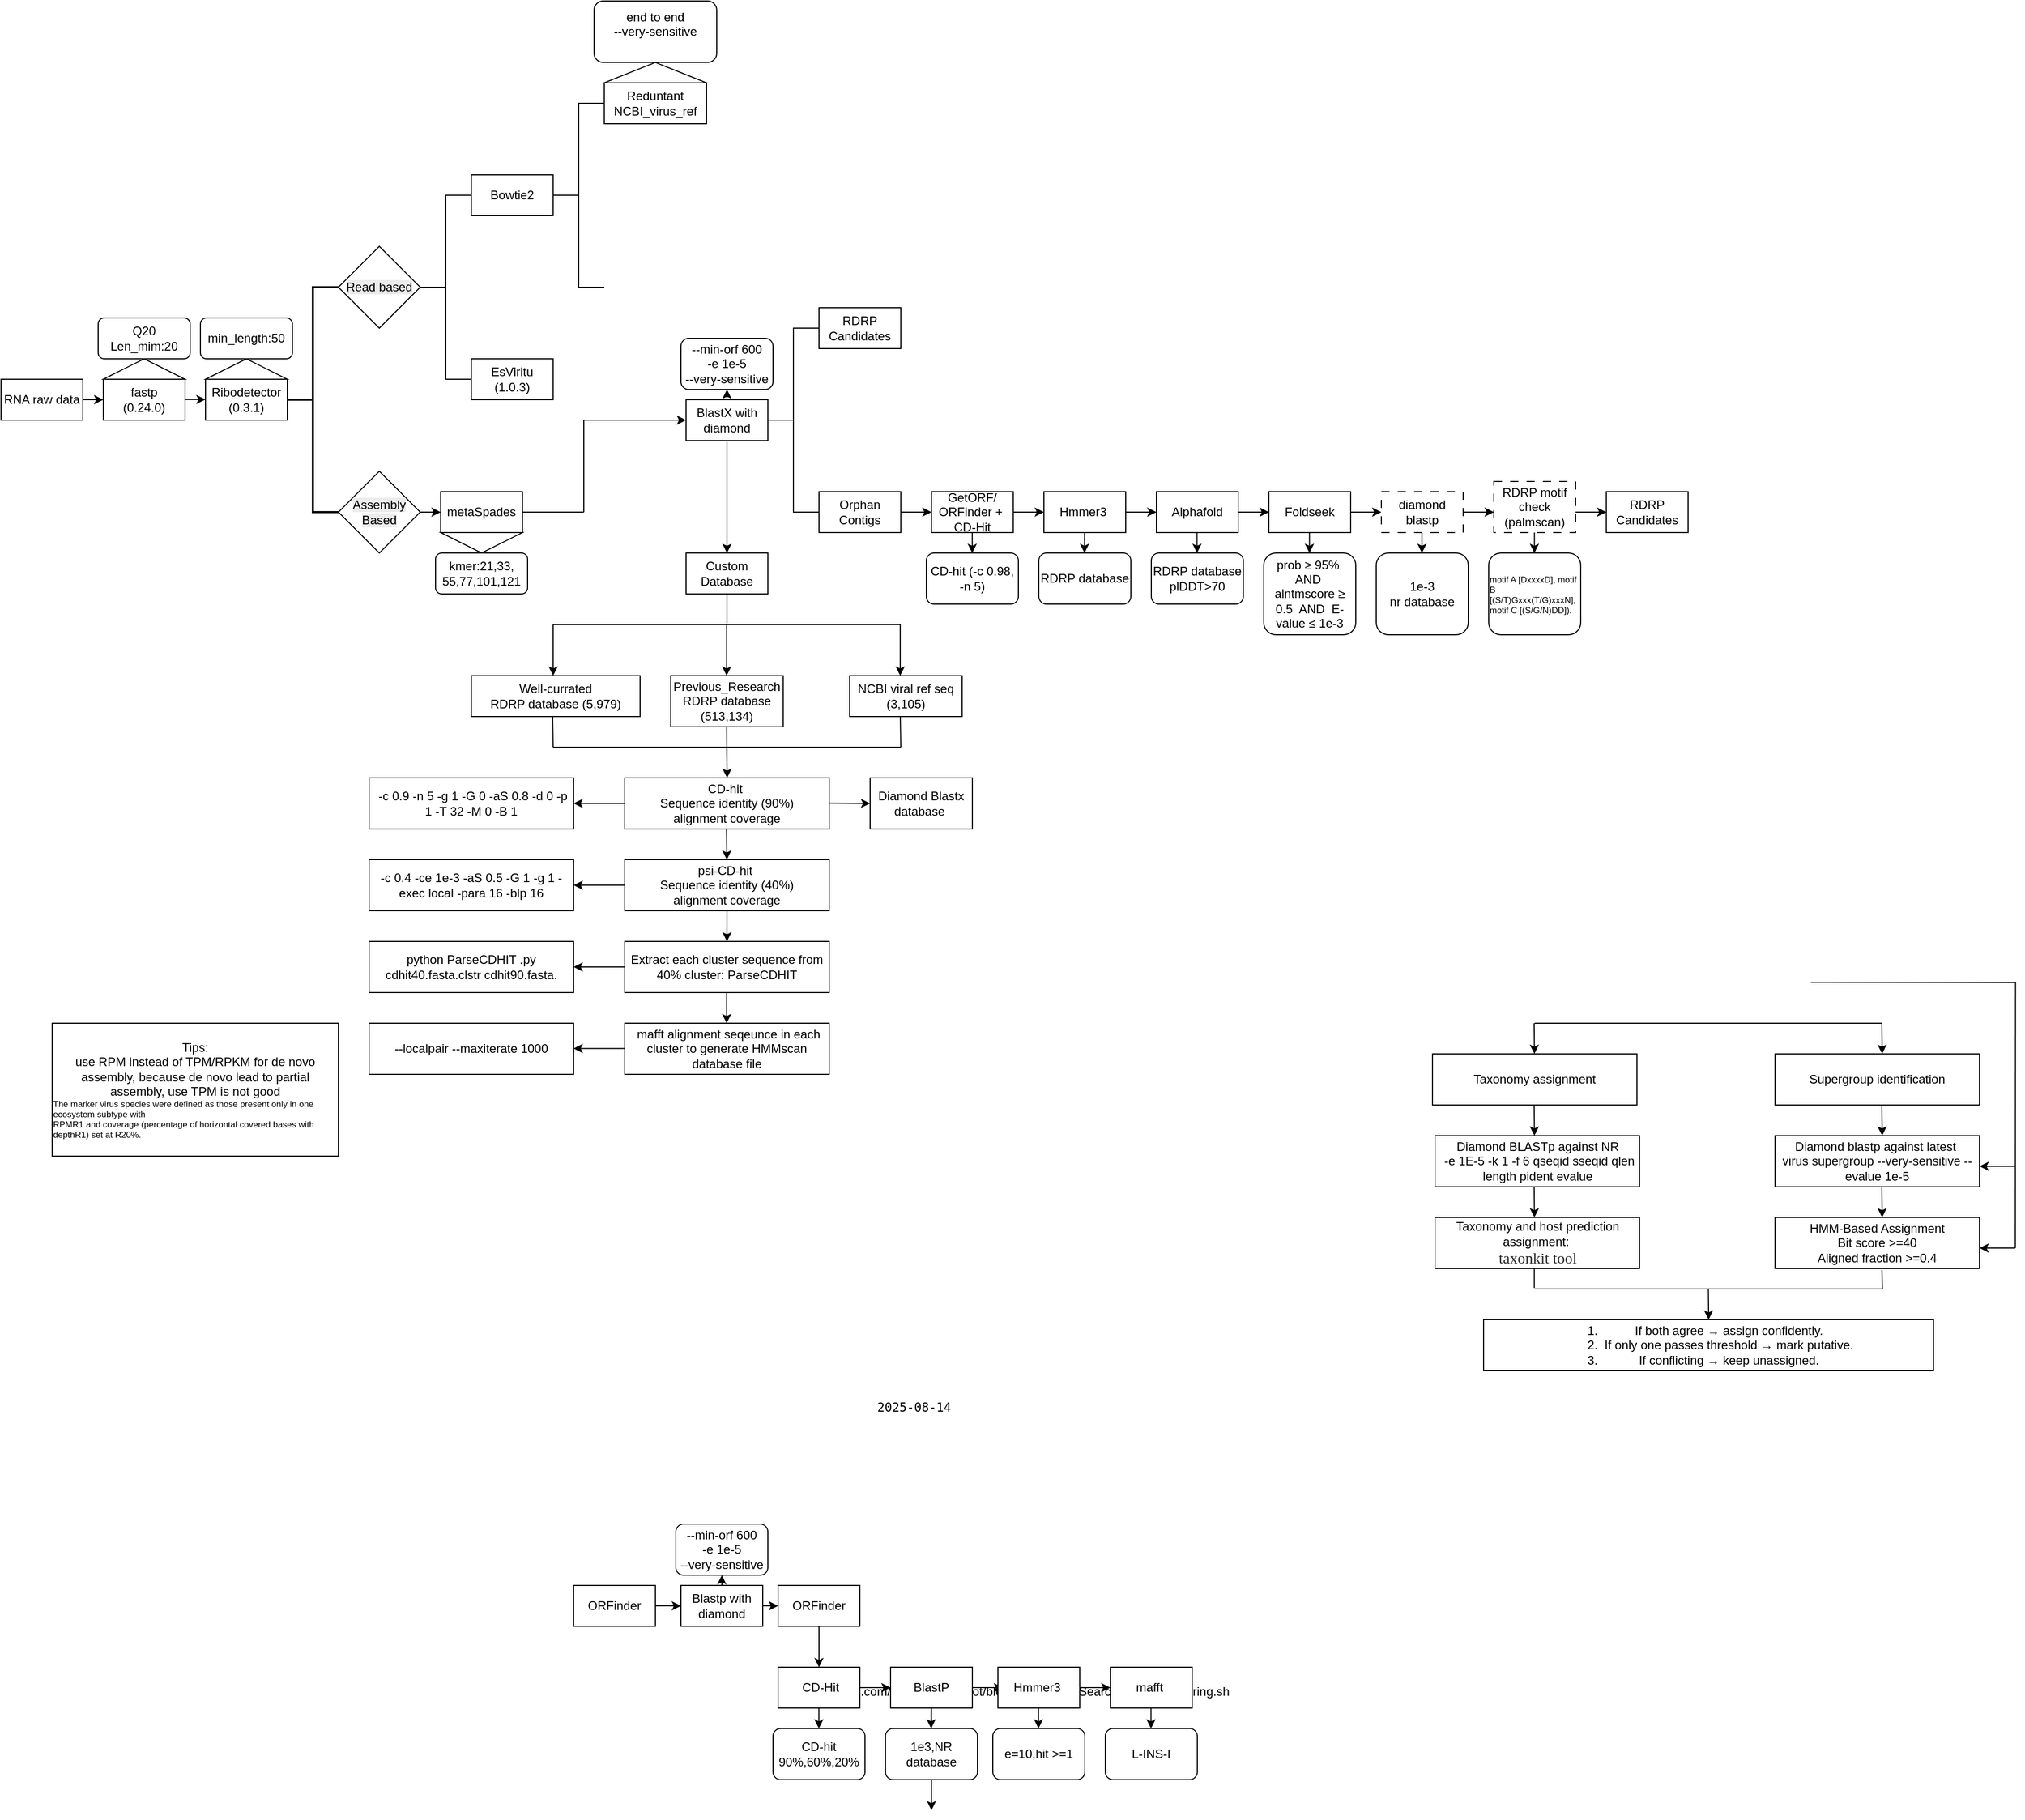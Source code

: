 <mxfile version="28.1.0">
  <diagram name="Page-1" id="d5VSCIzbNMDESyZ41HRd">
    <mxGraphModel dx="895" dy="1552" grid="1" gridSize="10" guides="1" tooltips="1" connect="1" arrows="1" fold="1" page="1" pageScale="1" pageWidth="850" pageHeight="1100" math="0" shadow="0">
      <root>
        <mxCell id="0" />
        <mxCell id="1" parent="0" />
        <mxCell id="2hq1q1hE4ae5PyoyzUcr-1" value="RNA raw data" style="rounded=0;whiteSpace=wrap;html=1;" parent="1" vertex="1">
          <mxGeometry x="30" y="60" width="80" height="40" as="geometry" />
        </mxCell>
        <mxCell id="3U4D3AY32I1sPScVAuO_-1" value="fastp&lt;div&gt;(0.24.0)&lt;/div&gt;" style="rounded=0;whiteSpace=wrap;html=1;" parent="1" vertex="1">
          <mxGeometry x="130" y="60" width="80" height="40" as="geometry" />
        </mxCell>
        <mxCell id="3U4D3AY32I1sPScVAuO_-2" value="" style="endArrow=classic;html=1;rounded=0;exitX=1;exitY=0.5;exitDx=0;exitDy=0;entryX=0;entryY=0.5;entryDx=0;entryDy=0;" parent="1" source="2hq1q1hE4ae5PyoyzUcr-1" target="3U4D3AY32I1sPScVAuO_-1" edge="1">
          <mxGeometry width="50" height="50" relative="1" as="geometry">
            <mxPoint x="350" y="270" as="sourcePoint" />
            <mxPoint x="400" y="220" as="targetPoint" />
          </mxGeometry>
        </mxCell>
        <mxCell id="3U4D3AY32I1sPScVAuO_-4" value="&lt;span style=&quot;background-color: transparent; color: light-dark(rgb(0, 0, 0), rgb(255, 255, 255));&quot;&gt;Q20&lt;/span&gt;&lt;div&gt;Len_mim:20&lt;/div&gt;" style="rounded=1;whiteSpace=wrap;html=1;" parent="1" vertex="1">
          <mxGeometry x="125" width="90" height="40" as="geometry" />
        </mxCell>
        <mxCell id="3U4D3AY32I1sPScVAuO_-6" value="" style="triangle;whiteSpace=wrap;html=1;rotation=-90;" parent="1" vertex="1">
          <mxGeometry x="160" y="10" width="20" height="80" as="geometry" />
        </mxCell>
        <mxCell id="mpjd_PZbwG2OVMUTGQUJ-1" value="" style="endArrow=classic;html=1;rounded=0;exitX=1;exitY=0.5;exitDx=0;exitDy=0;entryX=0;entryY=0.5;entryDx=0;entryDy=0;" parent="1" edge="1">
          <mxGeometry width="50" height="50" relative="1" as="geometry">
            <mxPoint x="210" y="79.81" as="sourcePoint" />
            <mxPoint x="230" y="79.81" as="targetPoint" />
          </mxGeometry>
        </mxCell>
        <mxCell id="mpjd_PZbwG2OVMUTGQUJ-2" value="Ribodetector&lt;div&gt;(0.3.1)&lt;/div&gt;" style="rounded=0;whiteSpace=wrap;html=1;" parent="1" vertex="1">
          <mxGeometry x="230" y="60" width="80" height="40" as="geometry" />
        </mxCell>
        <mxCell id="mpjd_PZbwG2OVMUTGQUJ-3" value="min_length:50" style="rounded=1;whiteSpace=wrap;html=1;" parent="1" vertex="1">
          <mxGeometry x="225" width="90" height="40" as="geometry" />
        </mxCell>
        <mxCell id="mpjd_PZbwG2OVMUTGQUJ-4" value="" style="triangle;whiteSpace=wrap;html=1;rotation=-90;" parent="1" vertex="1">
          <mxGeometry x="260" y="10" width="20" height="80" as="geometry" />
        </mxCell>
        <mxCell id="mpjd_PZbwG2OVMUTGQUJ-28" value="" style="strokeWidth=2;html=1;shape=mxgraph.flowchart.annotation_2;align=left;labelPosition=right;pointerEvents=1;" parent="1" vertex="1">
          <mxGeometry x="310" y="-30" width="50" height="220" as="geometry" />
        </mxCell>
        <mxCell id="mpjd_PZbwG2OVMUTGQUJ-31" value="&lt;meta charset=&quot;utf-8&quot;&gt;&lt;span style=&quot;color: rgb(0, 0, 0); font-family: Helvetica; font-size: 12px; font-style: normal; font-variant-ligatures: normal; font-variant-caps: normal; font-weight: 400; letter-spacing: normal; orphans: 2; text-align: center; text-indent: 0px; text-transform: none; widows: 2; word-spacing: 0px; -webkit-text-stroke-width: 0px; white-space: normal; background-color: rgb(236, 236, 236); text-decoration-thickness: initial; text-decoration-style: initial; text-decoration-color: initial; display: inline !important; float: none;&quot;&gt;Read based&lt;/span&gt;" style="rhombus;whiteSpace=wrap;html=1;" parent="1" vertex="1">
          <mxGeometry x="360" y="-70" width="80" height="80" as="geometry" />
        </mxCell>
        <mxCell id="mpjd_PZbwG2OVMUTGQUJ-32" value="EsViritu&lt;div&gt;(1.0.3)&lt;/div&gt;" style="rounded=0;whiteSpace=wrap;html=1;" parent="1" vertex="1">
          <mxGeometry x="490" y="40" width="80" height="40" as="geometry" />
        </mxCell>
        <mxCell id="mpjd_PZbwG2OVMUTGQUJ-35" value="" style="strokeWidth=1;html=1;shape=mxgraph.flowchart.annotation_2;align=left;labelPosition=right;pointerEvents=1;" parent="1" vertex="1">
          <mxGeometry x="440" y="-120" width="50" height="180" as="geometry" />
        </mxCell>
        <mxCell id="mpjd_PZbwG2OVMUTGQUJ-36" value="Bowtie2" style="rounded=0;whiteSpace=wrap;html=1;" parent="1" vertex="1">
          <mxGeometry x="490" y="-140" width="80" height="40" as="geometry" />
        </mxCell>
        <mxCell id="mpjd_PZbwG2OVMUTGQUJ-37" value="&lt;div&gt;end to end&lt;/div&gt;--very-sensitive&lt;div&gt;&lt;br&gt;&lt;/div&gt;" style="rounded=1;whiteSpace=wrap;html=1;" parent="1" vertex="1">
          <mxGeometry x="610" y="-310" width="120" height="60" as="geometry" />
        </mxCell>
        <mxCell id="mpjd_PZbwG2OVMUTGQUJ-38" value="" style="triangle;whiteSpace=wrap;html=1;rotation=-90;" parent="1" vertex="1">
          <mxGeometry x="660" y="-290" width="20" height="100" as="geometry" />
        </mxCell>
        <mxCell id="mpjd_PZbwG2OVMUTGQUJ-39" value="" style="strokeWidth=1;html=1;shape=mxgraph.flowchart.annotation_2;align=left;labelPosition=right;pointerEvents=1;" parent="1" vertex="1">
          <mxGeometry x="570" y="-210" width="50" height="180" as="geometry" />
        </mxCell>
        <mxCell id="mpjd_PZbwG2OVMUTGQUJ-40" value="Reduntant&lt;div&gt;NCBI_virus_ref&lt;/div&gt;" style="rounded=0;whiteSpace=wrap;html=1;" parent="1" vertex="1">
          <mxGeometry x="620" y="-230" width="100" height="40" as="geometry" />
        </mxCell>
        <mxCell id="M1uCpGNBb0KluPalSdDA-1" value="&lt;span style=&quot;color: rgb(0, 0, 0); font-family: Helvetica; font-size: 12px; font-style: normal; font-variant-ligatures: normal; font-variant-caps: normal; font-weight: 400; letter-spacing: normal; orphans: 2; text-align: center; text-indent: 0px; text-transform: none; widows: 2; word-spacing: 0px; -webkit-text-stroke-width: 0px; white-space: normal; background-color: rgb(236, 236, 236); text-decoration-thickness: initial; text-decoration-style: initial; text-decoration-color: initial; float: none; display: inline !important;&quot;&gt;Assembly&lt;/span&gt;&lt;div&gt;&lt;span style=&quot;color: rgb(0, 0, 0); font-family: Helvetica; font-size: 12px; font-style: normal; font-variant-ligatures: normal; font-variant-caps: normal; font-weight: 400; letter-spacing: normal; orphans: 2; text-align: center; text-indent: 0px; text-transform: none; widows: 2; word-spacing: 0px; -webkit-text-stroke-width: 0px; white-space: normal; background-color: rgb(236, 236, 236); text-decoration-thickness: initial; text-decoration-style: initial; text-decoration-color: initial; float: none; display: inline !important;&quot;&gt;Based&lt;/span&gt;&lt;/div&gt;" style="rhombus;whiteSpace=wrap;html=1;" parent="1" vertex="1">
          <mxGeometry x="360" y="150" width="80" height="80" as="geometry" />
        </mxCell>
        <mxCell id="M1uCpGNBb0KluPalSdDA-2" value="metaSpades" style="rounded=0;whiteSpace=wrap;html=1;" parent="1" vertex="1">
          <mxGeometry x="460" y="170" width="80" height="40" as="geometry" />
        </mxCell>
        <mxCell id="M1uCpGNBb0KluPalSdDA-4" value="" style="endArrow=classic;html=1;rounded=0;exitX=1;exitY=0.5;exitDx=0;exitDy=0;entryX=0;entryY=0.5;entryDx=0;entryDy=0;" parent="1" edge="1">
          <mxGeometry width="50" height="50" relative="1" as="geometry">
            <mxPoint x="440" y="190" as="sourcePoint" />
            <mxPoint x="460" y="190" as="targetPoint" />
          </mxGeometry>
        </mxCell>
        <mxCell id="M1uCpGNBb0KluPalSdDA-5" value="kmer:21,33,&lt;div&gt;55,77,101,121&lt;/div&gt;" style="rounded=1;whiteSpace=wrap;html=1;" parent="1" vertex="1">
          <mxGeometry x="455" y="230" width="90" height="40" as="geometry" />
        </mxCell>
        <mxCell id="M1uCpGNBb0KluPalSdDA-6" value="" style="triangle;whiteSpace=wrap;html=1;rotation=90;" parent="1" vertex="1">
          <mxGeometry x="490" y="180" width="20" height="80" as="geometry" />
        </mxCell>
        <mxCell id="M1uCpGNBb0KluPalSdDA-15" value="" style="endArrow=classic;html=1;rounded=0;" parent="1" edge="1">
          <mxGeometry width="50" height="50" relative="1" as="geometry">
            <mxPoint x="600" y="100" as="sourcePoint" />
            <mxPoint x="700" y="100" as="targetPoint" />
          </mxGeometry>
        </mxCell>
        <mxCell id="M1uCpGNBb0KluPalSdDA-16" value="BlastX with diamond" style="rounded=0;whiteSpace=wrap;html=1;" parent="1" vertex="1">
          <mxGeometry x="700" y="80" width="80" height="40" as="geometry" />
        </mxCell>
        <mxCell id="M1uCpGNBb0KluPalSdDA-17" value="--min-orf 600&lt;div&gt;-e 1e-5&lt;/div&gt;&lt;div&gt;--very-sensitive&lt;/div&gt;" style="rounded=1;whiteSpace=wrap;html=1;" parent="1" vertex="1">
          <mxGeometry x="695" y="20" width="90" height="50" as="geometry" />
        </mxCell>
        <mxCell id="M1uCpGNBb0KluPalSdDA-18" value="" style="endArrow=classic;html=1;rounded=0;entryX=0.5;entryY=1;entryDx=0;entryDy=0;exitX=0.5;exitY=0;exitDx=0;exitDy=0;" parent="1" target="M1uCpGNBb0KluPalSdDA-17" edge="1">
          <mxGeometry width="50" height="50" relative="1" as="geometry">
            <mxPoint x="740" y="80" as="sourcePoint" />
            <mxPoint x="840" y="110" as="targetPoint" />
          </mxGeometry>
        </mxCell>
        <mxCell id="M1uCpGNBb0KluPalSdDA-23" value="" style="strokeWidth=1;html=1;shape=mxgraph.flowchart.annotation_2;align=left;labelPosition=right;pointerEvents=1;" parent="1" vertex="1">
          <mxGeometry x="780" y="10" width="50" height="180" as="geometry" />
        </mxCell>
        <mxCell id="M1uCpGNBb0KluPalSdDA-24" value="RDRP Candidates" style="rounded=0;whiteSpace=wrap;html=1;" parent="1" vertex="1">
          <mxGeometry x="830" y="-10" width="80" height="40" as="geometry" />
        </mxCell>
        <mxCell id="M1uCpGNBb0KluPalSdDA-25" value="Orphan Contigs" style="rounded=0;whiteSpace=wrap;html=1;" parent="1" vertex="1">
          <mxGeometry x="830" y="170" width="80" height="40" as="geometry" />
        </mxCell>
        <mxCell id="M1uCpGNBb0KluPalSdDA-27" value="" style="endArrow=classic;html=1;rounded=0;exitX=1;exitY=0.5;exitDx=0;exitDy=0;" parent="1" edge="1">
          <mxGeometry width="50" height="50" relative="1" as="geometry">
            <mxPoint x="910" y="190" as="sourcePoint" />
            <mxPoint x="940" y="190" as="targetPoint" />
          </mxGeometry>
        </mxCell>
        <mxCell id="0CakbcepppxWFJiGsruR-1" value="GetORF/&lt;div&gt;&lt;span style=&quot;background-color: transparent; color: light-dark(rgb(0, 0, 0), rgb(255, 255, 255));&quot;&gt;ORFinder +&amp;nbsp;&lt;/span&gt;&lt;div&gt;&lt;div&gt;CD-Hit&lt;/div&gt;&lt;/div&gt;&lt;/div&gt;" style="rounded=0;whiteSpace=wrap;html=1;" parent="1" vertex="1">
          <mxGeometry x="940" y="170" width="80" height="40" as="geometry" />
        </mxCell>
        <mxCell id="0CakbcepppxWFJiGsruR-3" value="CD-hit (-c 0.98, -n 5)" style="rounded=1;whiteSpace=wrap;html=1;" parent="1" vertex="1">
          <mxGeometry x="935" y="230" width="90" height="50" as="geometry" />
        </mxCell>
        <mxCell id="0CakbcepppxWFJiGsruR-4" value="" style="endArrow=classic;html=1;rounded=0;exitX=0.5;exitY=0;exitDx=0;exitDy=0;" parent="1" edge="1">
          <mxGeometry width="50" height="50" relative="1" as="geometry">
            <mxPoint x="979.88" y="210" as="sourcePoint" />
            <mxPoint x="979.88" y="230" as="targetPoint" />
          </mxGeometry>
        </mxCell>
        <mxCell id="0CakbcepppxWFJiGsruR-5" value="Hmmer3&amp;nbsp;" style="rounded=0;whiteSpace=wrap;html=1;" parent="1" vertex="1">
          <mxGeometry x="1050" y="170" width="80" height="40" as="geometry" />
        </mxCell>
        <mxCell id="0CakbcepppxWFJiGsruR-6" value="" style="endArrow=classic;html=1;rounded=0;exitX=1;exitY=0.5;exitDx=0;exitDy=0;" parent="1" edge="1">
          <mxGeometry width="50" height="50" relative="1" as="geometry">
            <mxPoint x="1020" y="190" as="sourcePoint" />
            <mxPoint x="1050" y="190" as="targetPoint" />
          </mxGeometry>
        </mxCell>
        <mxCell id="0CakbcepppxWFJiGsruR-7" value="" style="endArrow=classic;html=1;rounded=0;exitX=0.5;exitY=0;exitDx=0;exitDy=0;" parent="1" edge="1">
          <mxGeometry width="50" height="50" relative="1" as="geometry">
            <mxPoint x="1089.71" y="210" as="sourcePoint" />
            <mxPoint x="1089.71" y="230" as="targetPoint" />
          </mxGeometry>
        </mxCell>
        <mxCell id="0CakbcepppxWFJiGsruR-8" value="RDRP database" style="rounded=1;whiteSpace=wrap;html=1;" parent="1" vertex="1">
          <mxGeometry x="1045" y="230" width="90" height="50" as="geometry" />
        </mxCell>
        <mxCell id="0CakbcepppxWFJiGsruR-9" value="Alphafold" style="rounded=0;whiteSpace=wrap;html=1;" parent="1" vertex="1">
          <mxGeometry x="1160" y="170" width="80" height="40" as="geometry" />
        </mxCell>
        <mxCell id="0CakbcepppxWFJiGsruR-10" value="" style="endArrow=classic;html=1;rounded=0;exitX=1;exitY=0.5;exitDx=0;exitDy=0;" parent="1" edge="1">
          <mxGeometry width="50" height="50" relative="1" as="geometry">
            <mxPoint x="1130" y="190" as="sourcePoint" />
            <mxPoint x="1160" y="190" as="targetPoint" />
          </mxGeometry>
        </mxCell>
        <mxCell id="0CakbcepppxWFJiGsruR-11" value="" style="endArrow=classic;html=1;rounded=0;exitX=0.5;exitY=0;exitDx=0;exitDy=0;" parent="1" edge="1">
          <mxGeometry width="50" height="50" relative="1" as="geometry">
            <mxPoint x="1199.71" y="210" as="sourcePoint" />
            <mxPoint x="1199.71" y="230" as="targetPoint" />
          </mxGeometry>
        </mxCell>
        <mxCell id="0CakbcepppxWFJiGsruR-12" value="RDRP database&lt;div&gt;plDDT&amp;gt;70&lt;/div&gt;" style="rounded=1;whiteSpace=wrap;html=1;" parent="1" vertex="1">
          <mxGeometry x="1155" y="230" width="90" height="50" as="geometry" />
        </mxCell>
        <mxCell id="0CakbcepppxWFJiGsruR-13" value="" style="endArrow=classic;html=1;rounded=0;exitX=1;exitY=0.5;exitDx=0;exitDy=0;" parent="1" edge="1">
          <mxGeometry width="50" height="50" relative="1" as="geometry">
            <mxPoint x="1240" y="190" as="sourcePoint" />
            <mxPoint x="1270" y="190" as="targetPoint" />
          </mxGeometry>
        </mxCell>
        <mxCell id="0CakbcepppxWFJiGsruR-14" value="Foldseek" style="rounded=0;whiteSpace=wrap;html=1;" parent="1" vertex="1">
          <mxGeometry x="1270" y="170" width="80" height="40" as="geometry" />
        </mxCell>
        <mxCell id="0CakbcepppxWFJiGsruR-17" value="" style="endArrow=classic;html=1;rounded=0;exitX=0.5;exitY=0;exitDx=0;exitDy=0;" parent="1" edge="1">
          <mxGeometry width="50" height="50" relative="1" as="geometry">
            <mxPoint x="1309.71" y="210" as="sourcePoint" />
            <mxPoint x="1309.71" y="230" as="targetPoint" />
          </mxGeometry>
        </mxCell>
        <mxCell id="0CakbcepppxWFJiGsruR-18" value="&lt;span style=&quot;text-align: left;&quot;&gt;prob ≥ 95%&amp;nbsp; AND&amp;nbsp; alntmscore ≥ 0.5&amp;nbsp; AND&amp;nbsp; E-value ≤ 1e-3&lt;/span&gt;" style="rounded=1;whiteSpace=wrap;html=1;" parent="1" vertex="1">
          <mxGeometry x="1265" y="230" width="90" height="80" as="geometry" />
        </mxCell>
        <mxCell id="0CakbcepppxWFJiGsruR-19" value="" style="endArrow=classic;html=1;rounded=0;exitX=1;exitY=0.5;exitDx=0;exitDy=0;" parent="1" edge="1">
          <mxGeometry width="50" height="50" relative="1" as="geometry">
            <mxPoint x="1350" y="190" as="sourcePoint" />
            <mxPoint x="1380" y="190" as="targetPoint" />
          </mxGeometry>
        </mxCell>
        <mxCell id="0CakbcepppxWFJiGsruR-20" value="diamond&lt;div&gt;blastp&lt;/div&gt;" style="rounded=0;whiteSpace=wrap;html=1;dashed=1;dashPattern=8 8;" parent="1" vertex="1">
          <mxGeometry x="1380" y="170" width="80" height="40" as="geometry" />
        </mxCell>
        <mxCell id="0CakbcepppxWFJiGsruR-21" value="" style="endArrow=classic;html=1;rounded=0;exitX=0.5;exitY=0;exitDx=0;exitDy=0;" parent="1" edge="1">
          <mxGeometry width="50" height="50" relative="1" as="geometry">
            <mxPoint x="1419.71" y="210" as="sourcePoint" />
            <mxPoint x="1419.71" y="230" as="targetPoint" />
          </mxGeometry>
        </mxCell>
        <mxCell id="0CakbcepppxWFJiGsruR-22" value="&lt;span style=&quot;text-align: left;&quot;&gt;1e-3&lt;/span&gt;&lt;div&gt;&lt;span style=&quot;text-align: left;&quot;&gt;nr database&lt;/span&gt;&lt;/div&gt;" style="rounded=1;whiteSpace=wrap;html=1;" parent="1" vertex="1">
          <mxGeometry x="1375" y="230" width="90" height="80" as="geometry" />
        </mxCell>
        <mxCell id="0CakbcepppxWFJiGsruR-23" value="" style="endArrow=classic;html=1;rounded=0;exitX=1;exitY=0.5;exitDx=0;exitDy=0;" parent="1" edge="1">
          <mxGeometry width="50" height="50" relative="1" as="geometry">
            <mxPoint x="1460" y="190" as="sourcePoint" />
            <mxPoint x="1490" y="190" as="targetPoint" />
          </mxGeometry>
        </mxCell>
        <mxCell id="0CakbcepppxWFJiGsruR-24" value="RDRP motif check&lt;div&gt;(palmscan)&lt;/div&gt;" style="rounded=0;whiteSpace=wrap;html=1;dashed=1;dashPattern=8 8;" parent="1" vertex="1">
          <mxGeometry x="1490" y="160" width="80" height="50" as="geometry" />
        </mxCell>
        <mxCell id="0CakbcepppxWFJiGsruR-25" value="" style="endArrow=classic;html=1;rounded=0;exitX=0.5;exitY=0;exitDx=0;exitDy=0;" parent="1" edge="1">
          <mxGeometry width="50" height="50" relative="1" as="geometry">
            <mxPoint x="1529.71" y="210" as="sourcePoint" />
            <mxPoint x="1529.71" y="230" as="targetPoint" />
          </mxGeometry>
        </mxCell>
        <mxCell id="0CakbcepppxWFJiGsruR-26" value="&lt;p style=&quot;margin: 0px; font-variant-numeric: normal; font-variant-east-asian: normal; font-variant-alternates: normal; font-size-adjust: none; font-kerning: auto; font-optical-sizing: auto; font-feature-settings: normal; font-variation-settings: normal; font-variant-position: normal; font-variant-emoji: normal; font-stretch: normal; font-size: 8.5px; line-height: normal; text-align: start;&quot; class=&quot;p1&quot;&gt;motif A [DxxxxD], motif B [(S/T)Gxxx(T/G)xxxN], motif C [(S/G/N)DD]).&lt;/p&gt;" style="rounded=1;whiteSpace=wrap;html=1;" parent="1" vertex="1">
          <mxGeometry x="1485" y="230" width="90" height="80" as="geometry" />
        </mxCell>
        <mxCell id="1CzcoiM6m79WCnnG3GS5-1" value="RDRP Candidates" style="rounded=0;whiteSpace=wrap;html=1;" parent="1" vertex="1">
          <mxGeometry x="1600" y="170" width="80" height="40" as="geometry" />
        </mxCell>
        <mxCell id="1CzcoiM6m79WCnnG3GS5-3" value="" style="endArrow=classic;html=1;rounded=0;exitX=1;exitY=0.5;exitDx=0;exitDy=0;" parent="1" edge="1">
          <mxGeometry width="50" height="50" relative="1" as="geometry">
            <mxPoint x="1570" y="190" as="sourcePoint" />
            <mxPoint x="1600" y="190" as="targetPoint" />
          </mxGeometry>
        </mxCell>
        <UserObject label="https://github.com/alibaba/LucaProt/blob/master/ClstrSearch/cluster/clustering.sh" link="https://github.com/alibaba/LucaProt/blob/master/ClstrSearch/cluster/clustering.sh" id="1CzcoiM6m79WCnnG3GS5-4">
          <mxCell style="text;whiteSpace=wrap;html=1;" parent="1" vertex="1">
            <mxGeometry x="800" y="1330" width="460" height="40" as="geometry" />
          </mxCell>
        </UserObject>
        <mxCell id="HUlDQ5VoFlM1ivxALCAT-1" value="Tips:&lt;div&gt;use RPM instead of TPM/RPKM for de novo assembly, because de novo lead to partial assembly, use TPM is not good&lt;/div&gt;&lt;div&gt;&lt;p style=&quot;margin: 0px; font-variant-numeric: normal; font-variant-east-asian: normal; font-variant-alternates: normal; font-size-adjust: none; font-kerning: auto; font-optical-sizing: auto; font-feature-settings: normal; font-variation-settings: normal; font-variant-position: normal; font-variant-emoji: normal; font-stretch: normal; font-size: 8.5px; line-height: normal; text-align: start;&quot; class=&quot;p1&quot;&gt;The marker virus species were defined as those present only in one ecosystem subtype with&lt;/p&gt;&lt;p style=&quot;margin: 0px; font-variant-numeric: normal; font-variant-east-asian: normal; font-variant-alternates: normal; font-size-adjust: none; font-kerning: auto; font-optical-sizing: auto; font-feature-settings: normal; font-variation-settings: normal; font-variant-position: normal; font-variant-emoji: normal; font-stretch: normal; font-size: 8.5px; line-height: normal; text-align: start;&quot; class=&quot;p1&quot;&gt;RPMR1 and coverage (percentage of horizontal covered bases with depthR1) set at R20%.&lt;/p&gt;&lt;/div&gt;" style="rounded=0;whiteSpace=wrap;html=1;" parent="1" vertex="1">
          <mxGeometry x="80" y="690" width="280" height="130" as="geometry" />
        </mxCell>
        <mxCell id="HUlDQ5VoFlM1ivxALCAT-2" value="&lt;div&gt;&lt;span style=&quot;background-color: transparent; color: light-dark(rgb(0, 0, 0), rgb(255, 255, 255));&quot;&gt;ORFinder&lt;/span&gt;&lt;/div&gt;" style="rounded=0;whiteSpace=wrap;html=1;" parent="1" vertex="1">
          <mxGeometry x="590" y="1240" width="80" height="40" as="geometry" />
        </mxCell>
        <mxCell id="HUlDQ5VoFlM1ivxALCAT-4" value="Blastp with diamond" style="rounded=0;whiteSpace=wrap;html=1;" parent="1" vertex="1">
          <mxGeometry x="695" y="1240" width="80" height="40" as="geometry" />
        </mxCell>
        <mxCell id="HUlDQ5VoFlM1ivxALCAT-5" value="" style="endArrow=classic;html=1;rounded=0;entryX=0.5;entryY=1;entryDx=0;entryDy=0;exitX=0.5;exitY=0;exitDx=0;exitDy=0;" parent="1" edge="1">
          <mxGeometry width="50" height="50" relative="1" as="geometry">
            <mxPoint x="735" y="1240" as="sourcePoint" />
            <mxPoint x="735" y="1230" as="targetPoint" />
          </mxGeometry>
        </mxCell>
        <mxCell id="HUlDQ5VoFlM1ivxALCAT-6" value="" style="endArrow=classic;html=1;rounded=0;exitX=1;exitY=0;exitDx=0;exitDy=0;exitPerimeter=0;entryX=0;entryY=0.5;entryDx=0;entryDy=0;" parent="1" target="HUlDQ5VoFlM1ivxALCAT-4" edge="1">
          <mxGeometry width="50" height="50" relative="1" as="geometry">
            <mxPoint x="670" y="1260" as="sourcePoint" />
            <mxPoint x="780" y="1260" as="targetPoint" />
          </mxGeometry>
        </mxCell>
        <mxCell id="HUlDQ5VoFlM1ivxALCAT-7" value="--min-orf 600&lt;div&gt;-e 1e-5&lt;/div&gt;&lt;div&gt;--very-sensitive&lt;/div&gt;" style="rounded=1;whiteSpace=wrap;html=1;" parent="1" vertex="1">
          <mxGeometry x="690" y="1180" width="90" height="50" as="geometry" />
        </mxCell>
        <mxCell id="HUlDQ5VoFlM1ivxALCAT-8" value="&lt;div&gt;&lt;span style=&quot;background-color: transparent; color: light-dark(rgb(0, 0, 0), rgb(255, 255, 255));&quot;&gt;ORFinder&lt;/span&gt;&lt;/div&gt;" style="rounded=0;whiteSpace=wrap;html=1;" parent="1" vertex="1">
          <mxGeometry x="790" y="1240" width="80" height="40" as="geometry" />
        </mxCell>
        <mxCell id="HUlDQ5VoFlM1ivxALCAT-9" value="" style="endArrow=classic;html=1;rounded=0;exitX=1;exitY=0;exitDx=0;exitDy=0;exitPerimeter=0;" parent="1" edge="1">
          <mxGeometry width="50" height="50" relative="1" as="geometry">
            <mxPoint x="775" y="1260" as="sourcePoint" />
            <mxPoint x="790" y="1260" as="targetPoint" />
          </mxGeometry>
        </mxCell>
        <mxCell id="HUlDQ5VoFlM1ivxALCAT-10" value="" style="endArrow=classic;html=1;rounded=0;exitX=0.5;exitY=1;exitDx=0;exitDy=0;entryX=0.5;entryY=0;entryDx=0;entryDy=0;" parent="1" source="HUlDQ5VoFlM1ivxALCAT-8" target="HUlDQ5VoFlM1ivxALCAT-11" edge="1">
          <mxGeometry width="50" height="50" relative="1" as="geometry">
            <mxPoint x="760" y="920" as="sourcePoint" />
            <mxPoint x="790" y="920" as="targetPoint" />
          </mxGeometry>
        </mxCell>
        <mxCell id="HUlDQ5VoFlM1ivxALCAT-11" value="&lt;span style=&quot;background-color: transparent; color: light-dark(rgb(0, 0, 0), rgb(255, 255, 255));&quot;&gt;&amp;nbsp;&lt;/span&gt;&lt;span style=&quot;background-color: transparent; color: light-dark(rgb(0, 0, 0), rgb(255, 255, 255));&quot;&gt;CD-Hit&lt;/span&gt;" style="rounded=0;whiteSpace=wrap;html=1;" parent="1" vertex="1">
          <mxGeometry x="790" y="1320" width="80" height="40" as="geometry" />
        </mxCell>
        <mxCell id="HUlDQ5VoFlM1ivxALCAT-12" value="CD-hit 90%,60%,20%" style="rounded=1;whiteSpace=wrap;html=1;" parent="1" vertex="1">
          <mxGeometry x="785" y="1380" width="90" height="50" as="geometry" />
        </mxCell>
        <mxCell id="HUlDQ5VoFlM1ivxALCAT-13" value="" style="endArrow=classic;html=1;rounded=0;exitX=0.5;exitY=0;exitDx=0;exitDy=0;" parent="1" edge="1">
          <mxGeometry width="50" height="50" relative="1" as="geometry">
            <mxPoint x="829.88" y="1360" as="sourcePoint" />
            <mxPoint x="829.88" y="1380" as="targetPoint" />
          </mxGeometry>
        </mxCell>
        <mxCell id="HUlDQ5VoFlM1ivxALCAT-27" value="" style="edgeStyle=orthogonalEdgeStyle;rounded=0;orthogonalLoop=1;jettySize=auto;html=1;" parent="1" source="HUlDQ5VoFlM1ivxALCAT-14" edge="1">
          <mxGeometry relative="1" as="geometry">
            <mxPoint x="940" y="1460" as="targetPoint" />
          </mxGeometry>
        </mxCell>
        <mxCell id="HUlDQ5VoFlM1ivxALCAT-14" value="BlastP" style="rounded=0;whiteSpace=wrap;html=1;" parent="1" vertex="1">
          <mxGeometry x="900" y="1320" width="80" height="40" as="geometry" />
        </mxCell>
        <mxCell id="HUlDQ5VoFlM1ivxALCAT-15" value="" style="endArrow=classic;html=1;rounded=0;exitX=1;exitY=0.5;exitDx=0;exitDy=0;" parent="1" edge="1">
          <mxGeometry width="50" height="50" relative="1" as="geometry">
            <mxPoint x="870" y="1340" as="sourcePoint" />
            <mxPoint x="900" y="1340" as="targetPoint" />
          </mxGeometry>
        </mxCell>
        <mxCell id="HUlDQ5VoFlM1ivxALCAT-16" value="" style="endArrow=classic;html=1;rounded=0;exitX=0.5;exitY=0;exitDx=0;exitDy=0;" parent="1" edge="1">
          <mxGeometry width="50" height="50" relative="1" as="geometry">
            <mxPoint x="939.71" y="1360" as="sourcePoint" />
            <mxPoint x="939.71" y="1380" as="targetPoint" />
          </mxGeometry>
        </mxCell>
        <mxCell id="HUlDQ5VoFlM1ivxALCAT-17" value="1e3,NR database" style="rounded=1;whiteSpace=wrap;html=1;" parent="1" vertex="1">
          <mxGeometry x="895" y="1380" width="90" height="50" as="geometry" />
        </mxCell>
        <mxCell id="HUlDQ5VoFlM1ivxALCAT-18" value="" style="endArrow=classic;html=1;rounded=0;exitX=1;exitY=0.5;exitDx=0;exitDy=0;" parent="1" edge="1">
          <mxGeometry width="50" height="50" relative="1" as="geometry">
            <mxPoint x="980" y="1340" as="sourcePoint" />
            <mxPoint x="1010" y="1340" as="targetPoint" />
          </mxGeometry>
        </mxCell>
        <mxCell id="HUlDQ5VoFlM1ivxALCAT-19" value="Hmmer3&amp;nbsp;" style="rounded=0;whiteSpace=wrap;html=1;" parent="1" vertex="1">
          <mxGeometry x="1005" y="1320" width="80" height="40" as="geometry" />
        </mxCell>
        <mxCell id="HUlDQ5VoFlM1ivxALCAT-20" value="" style="endArrow=classic;html=1;rounded=0;exitX=0.5;exitY=0;exitDx=0;exitDy=0;" parent="1" edge="1">
          <mxGeometry width="50" height="50" relative="1" as="geometry">
            <mxPoint x="1044.71" y="1360" as="sourcePoint" />
            <mxPoint x="1044.71" y="1380" as="targetPoint" />
          </mxGeometry>
        </mxCell>
        <mxCell id="HUlDQ5VoFlM1ivxALCAT-21" value="e=10,hit &amp;gt;=1" style="rounded=1;whiteSpace=wrap;html=1;" parent="1" vertex="1">
          <mxGeometry x="1000" y="1380" width="90" height="50" as="geometry" />
        </mxCell>
        <mxCell id="HUlDQ5VoFlM1ivxALCAT-22" value="" style="endArrow=classic;html=1;rounded=0;exitX=1;exitY=0.5;exitDx=0;exitDy=0;" parent="1" edge="1">
          <mxGeometry width="50" height="50" relative="1" as="geometry">
            <mxPoint x="1085" y="1340" as="sourcePoint" />
            <mxPoint x="1115" y="1340" as="targetPoint" />
          </mxGeometry>
        </mxCell>
        <mxCell id="HUlDQ5VoFlM1ivxALCAT-23" value="mafft&amp;nbsp;" style="rounded=0;whiteSpace=wrap;html=1;" parent="1" vertex="1">
          <mxGeometry x="1115" y="1320" width="80" height="40" as="geometry" />
        </mxCell>
        <mxCell id="HUlDQ5VoFlM1ivxALCAT-24" value="" style="endArrow=classic;html=1;rounded=0;exitX=0.5;exitY=0;exitDx=0;exitDy=0;" parent="1" edge="1">
          <mxGeometry width="50" height="50" relative="1" as="geometry">
            <mxPoint x="1154.71" y="1360" as="sourcePoint" />
            <mxPoint x="1154.71" y="1380" as="targetPoint" />
          </mxGeometry>
        </mxCell>
        <mxCell id="HUlDQ5VoFlM1ivxALCAT-25" value="&amp;nbsp;L-INS-I&amp;nbsp;" style="rounded=1;whiteSpace=wrap;html=1;" parent="1" vertex="1">
          <mxGeometry x="1110" y="1380" width="90" height="50" as="geometry" />
        </mxCell>
        <mxCell id="HUlDQ5VoFlM1ivxALCAT-26" value="&lt;pre style=&quot;color: rgb(0, 0, 0); font-style: normal; font-variant-ligatures: normal; font-variant-caps: normal; font-weight: 400; letter-spacing: normal; orphans: 2; text-align: start; text-indent: 0px; text-transform: none; widows: 2; word-spacing: 0px; -webkit-text-stroke-width: 0px; text-decoration-thickness: initial; text-decoration-style: initial; text-decoration-color: initial;&quot;&gt;2025-08-14&lt;/pre&gt;" style="text;whiteSpace=wrap;html=1;" parent="1" vertex="1">
          <mxGeometry x="885" y="1040" width="110" height="60" as="geometry" />
        </mxCell>
        <mxCell id="AKONmHxtGDNVBENvVW5_-1" value="" style="endArrow=classic;html=1;rounded=0;exitX=0.5;exitY=1;exitDx=0;exitDy=0;" parent="1" source="M1uCpGNBb0KluPalSdDA-16" edge="1">
          <mxGeometry width="50" height="50" relative="1" as="geometry">
            <mxPoint x="730" y="230" as="sourcePoint" />
            <mxPoint x="740" y="230" as="targetPoint" />
          </mxGeometry>
        </mxCell>
        <mxCell id="AKONmHxtGDNVBENvVW5_-2" value="Custom Database" style="rounded=0;whiteSpace=wrap;html=1;" parent="1" vertex="1">
          <mxGeometry x="700" y="230" width="80" height="40" as="geometry" />
        </mxCell>
        <mxCell id="AKONmHxtGDNVBENvVW5_-3" value="" style="endArrow=classic;html=1;rounded=0;exitX=0.5;exitY=1;exitDx=0;exitDy=0;" parent="1" edge="1">
          <mxGeometry width="50" height="50" relative="1" as="geometry">
            <mxPoint x="570" y="300" as="sourcePoint" />
            <mxPoint x="570" y="350" as="targetPoint" />
          </mxGeometry>
        </mxCell>
        <mxCell id="AKONmHxtGDNVBENvVW5_-4" value="" style="endArrow=none;html=1;rounded=0;" parent="1" edge="1">
          <mxGeometry width="50" height="50" relative="1" as="geometry">
            <mxPoint x="740" y="300" as="sourcePoint" />
            <mxPoint x="740" y="270" as="targetPoint" />
          </mxGeometry>
        </mxCell>
        <mxCell id="AKONmHxtGDNVBENvVW5_-5" value="" style="endArrow=none;html=1;rounded=0;" parent="1" edge="1">
          <mxGeometry width="50" height="50" relative="1" as="geometry">
            <mxPoint x="570" y="300" as="sourcePoint" />
            <mxPoint x="910" y="300" as="targetPoint" />
          </mxGeometry>
        </mxCell>
        <mxCell id="AKONmHxtGDNVBENvVW5_-7" value="" style="endArrow=classic;html=1;rounded=0;exitX=0.5;exitY=1;exitDx=0;exitDy=0;" parent="1" edge="1">
          <mxGeometry width="50" height="50" relative="1" as="geometry">
            <mxPoint x="739.71" y="300" as="sourcePoint" />
            <mxPoint x="739.71" y="350" as="targetPoint" />
          </mxGeometry>
        </mxCell>
        <mxCell id="AKONmHxtGDNVBENvVW5_-8" value="" style="endArrow=classic;html=1;rounded=0;exitX=0.5;exitY=1;exitDx=0;exitDy=0;" parent="1" edge="1">
          <mxGeometry width="50" height="50" relative="1" as="geometry">
            <mxPoint x="909.43" y="300" as="sourcePoint" />
            <mxPoint x="909.43" y="350" as="targetPoint" />
          </mxGeometry>
        </mxCell>
        <mxCell id="AKONmHxtGDNVBENvVW5_-9" value="Previous_R&lt;span style=&quot;background-color: transparent; color: light-dark(rgb(0, 0, 0), rgb(255, 255, 255));&quot;&gt;esearch&lt;/span&gt;&lt;div&gt;&lt;div&gt;RDRP database&lt;/div&gt;&lt;/div&gt;&lt;div&gt;(513,134)&lt;/div&gt;" style="rounded=0;whiteSpace=wrap;html=1;" parent="1" vertex="1">
          <mxGeometry x="685" y="350" width="110" height="50" as="geometry" />
        </mxCell>
        <mxCell id="AKONmHxtGDNVBENvVW5_-10" value="NCBI viral ref seq&lt;div&gt;(3,105)&lt;/div&gt;" style="rounded=0;whiteSpace=wrap;html=1;" parent="1" vertex="1">
          <mxGeometry x="860" y="350" width="110" height="40" as="geometry" />
        </mxCell>
        <mxCell id="AKONmHxtGDNVBENvVW5_-12" value="Well-currated&lt;div&gt;RDRP database (5,979)&lt;/div&gt;" style="rounded=0;whiteSpace=wrap;html=1;" parent="1" vertex="1">
          <mxGeometry x="490" y="350" width="165" height="40" as="geometry" />
        </mxCell>
        <mxCell id="AKONmHxtGDNVBENvVW5_-14" value="" style="endArrow=none;html=1;rounded=0;" parent="1" edge="1">
          <mxGeometry width="50" height="50" relative="1" as="geometry">
            <mxPoint x="570" y="420" as="sourcePoint" />
            <mxPoint x="569.52" y="390" as="targetPoint" />
          </mxGeometry>
        </mxCell>
        <mxCell id="AKONmHxtGDNVBENvVW5_-15" value="" style="endArrow=none;html=1;rounded=0;" parent="1" edge="1">
          <mxGeometry width="50" height="50" relative="1" as="geometry">
            <mxPoint x="740" y="440" as="sourcePoint" />
            <mxPoint x="739.76" y="400" as="targetPoint" />
          </mxGeometry>
        </mxCell>
        <mxCell id="AKONmHxtGDNVBENvVW5_-16" value="" style="endArrow=none;html=1;rounded=0;" parent="1" edge="1">
          <mxGeometry width="50" height="50" relative="1" as="geometry">
            <mxPoint x="910" y="420" as="sourcePoint" />
            <mxPoint x="909.52" y="390" as="targetPoint" />
          </mxGeometry>
        </mxCell>
        <mxCell id="AKONmHxtGDNVBENvVW5_-17" value="" style="endArrow=none;html=1;rounded=0;" parent="1" edge="1">
          <mxGeometry width="50" height="50" relative="1" as="geometry">
            <mxPoint x="570" y="420" as="sourcePoint" />
            <mxPoint x="910" y="420" as="targetPoint" />
          </mxGeometry>
        </mxCell>
        <mxCell id="AKONmHxtGDNVBENvVW5_-18" value="" style="endArrow=classic;html=1;rounded=0;exitX=0.5;exitY=1;exitDx=0;exitDy=0;" parent="1" edge="1">
          <mxGeometry width="50" height="50" relative="1" as="geometry">
            <mxPoint x="739.86" y="420" as="sourcePoint" />
            <mxPoint x="740.15" y="450" as="targetPoint" />
          </mxGeometry>
        </mxCell>
        <mxCell id="AKONmHxtGDNVBENvVW5_-19" value="CD-hit&amp;nbsp;&lt;div&gt;Sequence identity (90%)&lt;/div&gt;&lt;div&gt;alignment coverage&lt;/div&gt;" style="rounded=0;whiteSpace=wrap;html=1;" parent="1" vertex="1">
          <mxGeometry x="640" y="450" width="200" height="50" as="geometry" />
        </mxCell>
        <mxCell id="AKONmHxtGDNVBENvVW5_-20" value="" style="endArrow=classic;html=1;rounded=0;exitX=0.5;exitY=1;exitDx=0;exitDy=0;" parent="1" edge="1">
          <mxGeometry width="50" height="50" relative="1" as="geometry">
            <mxPoint x="1529.44" y="690" as="sourcePoint" />
            <mxPoint x="1529.73" y="720" as="targetPoint" />
          </mxGeometry>
        </mxCell>
        <mxCell id="AKONmHxtGDNVBENvVW5_-21" value="" style="endArrow=none;html=1;rounded=0;" parent="1" edge="1">
          <mxGeometry width="50" height="50" relative="1" as="geometry">
            <mxPoint x="540" y="190" as="sourcePoint" />
            <mxPoint x="600" y="190" as="targetPoint" />
          </mxGeometry>
        </mxCell>
        <mxCell id="AKONmHxtGDNVBENvVW5_-22" value="" style="endArrow=none;html=1;rounded=0;" parent="1" edge="1">
          <mxGeometry width="50" height="50" relative="1" as="geometry">
            <mxPoint x="600" y="190" as="sourcePoint" />
            <mxPoint x="600" y="100" as="targetPoint" />
          </mxGeometry>
        </mxCell>
        <mxCell id="AKONmHxtGDNVBENvVW5_-23" value="Diamond BLASTp against NR&lt;div&gt;&amp;nbsp;-e 1E-5 -k 1&amp;nbsp;&lt;span style=&quot;background-color: transparent; color: light-dark(rgb(0, 0, 0), rgb(255, 255, 255));&quot;&gt;-f 6 qseqid sseqid qlen length pident evalue&lt;/span&gt;&lt;/div&gt;" style="rounded=0;whiteSpace=wrap;html=1;" parent="1" vertex="1">
          <mxGeometry x="1432.5" y="800" width="200" height="50" as="geometry" />
        </mxCell>
        <mxCell id="AKONmHxtGDNVBENvVW5_-25" value="Taxonomy and host prediction assignment:&amp;nbsp;&lt;div&gt;&lt;span style=&quot;color: rgb(42, 42, 42); font-family: Merriweather, serif; font-size: 15px; text-align: start; background-color: rgb(255, 255, 255);&quot;&gt;taxonkit tool&lt;/span&gt;&lt;/div&gt;" style="rounded=0;whiteSpace=wrap;html=1;" parent="1" vertex="1">
          <mxGeometry x="1432.5" y="880" width="200" height="50" as="geometry" />
        </mxCell>
        <mxCell id="AKONmHxtGDNVBENvVW5_-27" value="" style="endArrow=none;html=1;rounded=0;" parent="1" edge="1">
          <mxGeometry width="50" height="50" relative="1" as="geometry">
            <mxPoint x="1530" y="690" as="sourcePoint" />
            <mxPoint x="1870" y="690" as="targetPoint" />
          </mxGeometry>
        </mxCell>
        <mxCell id="AKONmHxtGDNVBENvVW5_-28" value="Taxonomy assignment" style="rounded=0;whiteSpace=wrap;html=1;" parent="1" vertex="1">
          <mxGeometry x="1430" y="720" width="200" height="50" as="geometry" />
        </mxCell>
        <mxCell id="AKONmHxtGDNVBENvVW5_-29" value="" style="endArrow=classic;html=1;rounded=0;exitX=0.5;exitY=1;exitDx=0;exitDy=0;" parent="1" edge="1">
          <mxGeometry width="50" height="50" relative="1" as="geometry">
            <mxPoint x="1529.44" y="770" as="sourcePoint" />
            <mxPoint x="1529.73" y="800" as="targetPoint" />
          </mxGeometry>
        </mxCell>
        <mxCell id="AKONmHxtGDNVBENvVW5_-30" value="" style="endArrow=classic;html=1;rounded=0;exitX=0.5;exitY=1;exitDx=0;exitDy=0;" parent="1" edge="1">
          <mxGeometry width="50" height="50" relative="1" as="geometry">
            <mxPoint x="1529.44" y="850" as="sourcePoint" />
            <mxPoint x="1529.73" y="880" as="targetPoint" />
          </mxGeometry>
        </mxCell>
        <mxCell id="AKONmHxtGDNVBENvVW5_-32" value="" style="endArrow=classic;html=1;rounded=0;exitX=0.5;exitY=1;exitDx=0;exitDy=0;" parent="1" edge="1">
          <mxGeometry width="50" height="50" relative="1" as="geometry">
            <mxPoint x="1869.52" y="690" as="sourcePoint" />
            <mxPoint x="1869.81" y="720" as="targetPoint" />
          </mxGeometry>
        </mxCell>
        <mxCell id="AKONmHxtGDNVBENvVW5_-33" value="Supergroup identification" style="rounded=0;whiteSpace=wrap;html=1;" parent="1" vertex="1">
          <mxGeometry x="1765" y="720" width="200" height="50" as="geometry" />
        </mxCell>
        <mxCell id="AKONmHxtGDNVBENvVW5_-34" value="" style="endArrow=classic;html=1;rounded=0;exitX=0.5;exitY=1;exitDx=0;exitDy=0;" parent="1" edge="1">
          <mxGeometry width="50" height="50" relative="1" as="geometry">
            <mxPoint x="1869.52" y="770" as="sourcePoint" />
            <mxPoint x="1869.81" y="800" as="targetPoint" />
          </mxGeometry>
        </mxCell>
        <mxCell id="AKONmHxtGDNVBENvVW5_-36" value="Diamond blastp against latest&amp;nbsp;&lt;div&gt;virus supergroup&amp;nbsp;&lt;span style=&quot;background-color: transparent; color: light-dark(rgb(0, 0, 0), rgb(255, 255, 255));&quot;&gt;--very-sensitive --evalue 1e-5&lt;/span&gt;&lt;/div&gt;" style="rounded=0;whiteSpace=wrap;html=1;" parent="1" vertex="1">
          <mxGeometry x="1765" y="800" width="200" height="50" as="geometry" />
        </mxCell>
        <mxCell id="AKONmHxtGDNVBENvVW5_-37" value="" style="endArrow=classic;html=1;rounded=0;" parent="1" edge="1">
          <mxGeometry width="50" height="50" relative="1" as="geometry">
            <mxPoint x="2000" y="830" as="sourcePoint" />
            <mxPoint x="1965" y="830" as="targetPoint" />
          </mxGeometry>
        </mxCell>
        <mxCell id="AKONmHxtGDNVBENvVW5_-38" value="" style="endArrow=none;html=1;rounded=0;" parent="1" edge="1">
          <mxGeometry width="50" height="50" relative="1" as="geometry">
            <mxPoint x="1800" y="650" as="sourcePoint" />
            <mxPoint x="2000" y="650.26" as="targetPoint" />
          </mxGeometry>
        </mxCell>
        <mxCell id="AKONmHxtGDNVBENvVW5_-39" value="" style="endArrow=none;html=1;rounded=0;" parent="1" edge="1">
          <mxGeometry width="50" height="50" relative="1" as="geometry">
            <mxPoint x="2000.217" y="650" as="sourcePoint" />
            <mxPoint x="2000" y="910" as="targetPoint" />
          </mxGeometry>
        </mxCell>
        <mxCell id="AKONmHxtGDNVBENvVW5_-40" value="" style="endArrow=classic;html=1;rounded=0;exitX=0.5;exitY=1;exitDx=0;exitDy=0;" parent="1" edge="1">
          <mxGeometry width="50" height="50" relative="1" as="geometry">
            <mxPoint x="1869.52" y="850" as="sourcePoint" />
            <mxPoint x="1869.81" y="880" as="targetPoint" />
          </mxGeometry>
        </mxCell>
        <mxCell id="AKONmHxtGDNVBENvVW5_-41" value="HMM-Based Assignment&lt;div&gt;Bit score &amp;gt;=40&lt;/div&gt;&lt;div&gt;Aligned fraction &amp;gt;=0.4&lt;/div&gt;" style="rounded=0;whiteSpace=wrap;html=1;" parent="1" vertex="1">
          <mxGeometry x="1765" y="880" width="200" height="50" as="geometry" />
        </mxCell>
        <mxCell id="AKONmHxtGDNVBENvVW5_-42" value="" style="endArrow=classic;html=1;rounded=0;" parent="1" edge="1">
          <mxGeometry width="50" height="50" relative="1" as="geometry">
            <mxPoint x="2000" y="910" as="sourcePoint" />
            <mxPoint x="1965" y="910" as="targetPoint" />
          </mxGeometry>
        </mxCell>
        <mxCell id="AKONmHxtGDNVBENvVW5_-43" value="" style="endArrow=none;html=1;rounded=0;" parent="1" edge="1">
          <mxGeometry width="50" height="50" relative="1" as="geometry">
            <mxPoint x="1530" y="950" as="sourcePoint" />
            <mxPoint x="1870" y="950" as="targetPoint" />
          </mxGeometry>
        </mxCell>
        <mxCell id="AKONmHxtGDNVBENvVW5_-44" value="" style="endArrow=none;html=1;rounded=0;entryX=0.523;entryY=1.026;entryDx=0;entryDy=0;entryPerimeter=0;" parent="1" target="AKONmHxtGDNVBENvVW5_-41" edge="1">
          <mxGeometry width="50" height="50" relative="1" as="geometry">
            <mxPoint x="1870" y="950" as="sourcePoint" />
            <mxPoint x="2020" y="970" as="targetPoint" />
          </mxGeometry>
        </mxCell>
        <mxCell id="AKONmHxtGDNVBENvVW5_-45" value="" style="endArrow=none;html=1;rounded=0;entryX=0.523;entryY=1.026;entryDx=0;entryDy=0;entryPerimeter=0;" parent="1" edge="1">
          <mxGeometry width="50" height="50" relative="1" as="geometry">
            <mxPoint x="1529.59" y="949" as="sourcePoint" />
            <mxPoint x="1529.59" y="930" as="targetPoint" />
          </mxGeometry>
        </mxCell>
        <mxCell id="AKONmHxtGDNVBENvVW5_-46" value="" style="endArrow=classic;html=1;rounded=0;exitX=0.5;exitY=1;exitDx=0;exitDy=0;" parent="1" edge="1">
          <mxGeometry width="50" height="50" relative="1" as="geometry">
            <mxPoint x="1699.8" y="950" as="sourcePoint" />
            <mxPoint x="1700.09" y="980" as="targetPoint" />
          </mxGeometry>
        </mxCell>
        <mxCell id="AKONmHxtGDNVBENvVW5_-47" value="&lt;ol&gt;&lt;li&gt;If both agree → assign confidently.&lt;/li&gt;&lt;li&gt;&amp;nbsp;If only one passes threshold → mark putative.&amp;nbsp;&lt;/li&gt;&lt;li&gt;If conflicting → keep unassigned.&lt;/li&gt;&lt;/ol&gt;" style="rounded=0;whiteSpace=wrap;html=1;" parent="1" vertex="1">
          <mxGeometry x="1480" y="980" width="440" height="50" as="geometry" />
        </mxCell>
        <mxCell id="jtGZUxk2zRDB6_VaO77W-1" value="" style="endArrow=classic;html=1;rounded=0;exitX=0.5;exitY=1;exitDx=0;exitDy=0;" edge="1" parent="1">
          <mxGeometry width="50" height="50" relative="1" as="geometry">
            <mxPoint x="739.62" y="500" as="sourcePoint" />
            <mxPoint x="739.91" y="530" as="targetPoint" />
          </mxGeometry>
        </mxCell>
        <mxCell id="jtGZUxk2zRDB6_VaO77W-3" value="" style="endArrow=classic;html=1;rounded=0;exitX=0;exitY=0.5;exitDx=0;exitDy=0;" edge="1" parent="1" source="AKONmHxtGDNVBENvVW5_-19">
          <mxGeometry width="50" height="50" relative="1" as="geometry">
            <mxPoint x="630" y="500" as="sourcePoint" />
            <mxPoint x="590" y="475" as="targetPoint" />
          </mxGeometry>
        </mxCell>
        <mxCell id="jtGZUxk2zRDB6_VaO77W-4" value="&amp;nbsp;-c 0.9 -n 5 -g 1 -G 0 -aS 0.8 -d 0 -p 1 -T 32 -M 0 -B 1" style="rounded=0;whiteSpace=wrap;html=1;" vertex="1" parent="1">
          <mxGeometry x="390" y="450" width="200" height="50" as="geometry" />
        </mxCell>
        <mxCell id="jtGZUxk2zRDB6_VaO77W-5" value="psi-CD-hit&amp;nbsp;&lt;div&gt;Sequence identity (40%)&lt;/div&gt;&lt;div&gt;alignment coverage&lt;/div&gt;" style="rounded=0;whiteSpace=wrap;html=1;" vertex="1" parent="1">
          <mxGeometry x="640" y="530" width="200" height="50" as="geometry" />
        </mxCell>
        <mxCell id="jtGZUxk2zRDB6_VaO77W-6" value="" style="endArrow=classic;html=1;rounded=0;exitX=0;exitY=0.5;exitDx=0;exitDy=0;" edge="1" parent="1">
          <mxGeometry width="50" height="50" relative="1" as="geometry">
            <mxPoint x="640" y="555" as="sourcePoint" />
            <mxPoint x="590" y="555" as="targetPoint" />
          </mxGeometry>
        </mxCell>
        <mxCell id="jtGZUxk2zRDB6_VaO77W-7" value="-c 0.4 -ce 1e-3 -aS 0.5 -G 1 -g 1 -exec local -para 16 -blp 16" style="rounded=0;whiteSpace=wrap;html=1;" vertex="1" parent="1">
          <mxGeometry x="390" y="530" width="200" height="50" as="geometry" />
        </mxCell>
        <mxCell id="jtGZUxk2zRDB6_VaO77W-8" value="" style="endArrow=classic;html=1;rounded=0;exitX=0;exitY=0.5;exitDx=0;exitDy=0;" edge="1" parent="1">
          <mxGeometry width="50" height="50" relative="1" as="geometry">
            <mxPoint x="840" y="474.75" as="sourcePoint" />
            <mxPoint x="880" y="475" as="targetPoint" />
          </mxGeometry>
        </mxCell>
        <mxCell id="jtGZUxk2zRDB6_VaO77W-9" value="Diamond Blastx database&amp;nbsp;" style="rounded=0;whiteSpace=wrap;html=1;" vertex="1" parent="1">
          <mxGeometry x="880" y="450" width="100" height="50" as="geometry" />
        </mxCell>
        <mxCell id="jtGZUxk2zRDB6_VaO77W-10" value="" style="endArrow=classic;html=1;rounded=0;exitX=0.5;exitY=1;exitDx=0;exitDy=0;" edge="1" parent="1" source="jtGZUxk2zRDB6_VaO77W-5">
          <mxGeometry width="50" height="50" relative="1" as="geometry">
            <mxPoint x="750" y="620" as="sourcePoint" />
            <mxPoint x="740" y="610" as="targetPoint" />
          </mxGeometry>
        </mxCell>
        <mxCell id="jtGZUxk2zRDB6_VaO77W-11" value="Extract each cluster sequence from 40% cluster: ParseCDHIT" style="rounded=0;whiteSpace=wrap;html=1;" vertex="1" parent="1">
          <mxGeometry x="640" y="610" width="200" height="50" as="geometry" />
        </mxCell>
        <mxCell id="jtGZUxk2zRDB6_VaO77W-12" value="" style="endArrow=classic;html=1;rounded=0;exitX=0;exitY=0.5;exitDx=0;exitDy=0;" edge="1" parent="1">
          <mxGeometry width="50" height="50" relative="1" as="geometry">
            <mxPoint x="640" y="635" as="sourcePoint" />
            <mxPoint x="590" y="635" as="targetPoint" />
          </mxGeometry>
        </mxCell>
        <mxCell id="jtGZUxk2zRDB6_VaO77W-13" value="python ParseCDHIT .py cdhit40.fasta.clstr cdhit90.fasta." style="rounded=0;whiteSpace=wrap;html=1;" vertex="1" parent="1">
          <mxGeometry x="390" y="610" width="200" height="50" as="geometry" />
        </mxCell>
        <mxCell id="jtGZUxk2zRDB6_VaO77W-14" value="" style="endArrow=classic;html=1;rounded=0;exitX=0.5;exitY=1;exitDx=0;exitDy=0;" edge="1" parent="1">
          <mxGeometry width="50" height="50" relative="1" as="geometry">
            <mxPoint x="739.71" y="660" as="sourcePoint" />
            <mxPoint x="739.71" y="690" as="targetPoint" />
          </mxGeometry>
        </mxCell>
        <mxCell id="jtGZUxk2zRDB6_VaO77W-15" value="&amp;nbsp;mafft alignment seqeunce in each cluster to generate HMMscan database file" style="rounded=0;whiteSpace=wrap;html=1;" vertex="1" parent="1">
          <mxGeometry x="640" y="690" width="200" height="50" as="geometry" />
        </mxCell>
        <mxCell id="jtGZUxk2zRDB6_VaO77W-16" value="" style="endArrow=classic;html=1;rounded=0;exitX=0;exitY=0.5;exitDx=0;exitDy=0;" edge="1" parent="1">
          <mxGeometry width="50" height="50" relative="1" as="geometry">
            <mxPoint x="640" y="714.71" as="sourcePoint" />
            <mxPoint x="590" y="714.71" as="targetPoint" />
          </mxGeometry>
        </mxCell>
        <mxCell id="jtGZUxk2zRDB6_VaO77W-17" value="--localpair --maxiterate 1000" style="rounded=0;whiteSpace=wrap;html=1;" vertex="1" parent="1">
          <mxGeometry x="390" y="690" width="200" height="50" as="geometry" />
        </mxCell>
      </root>
    </mxGraphModel>
  </diagram>
</mxfile>
